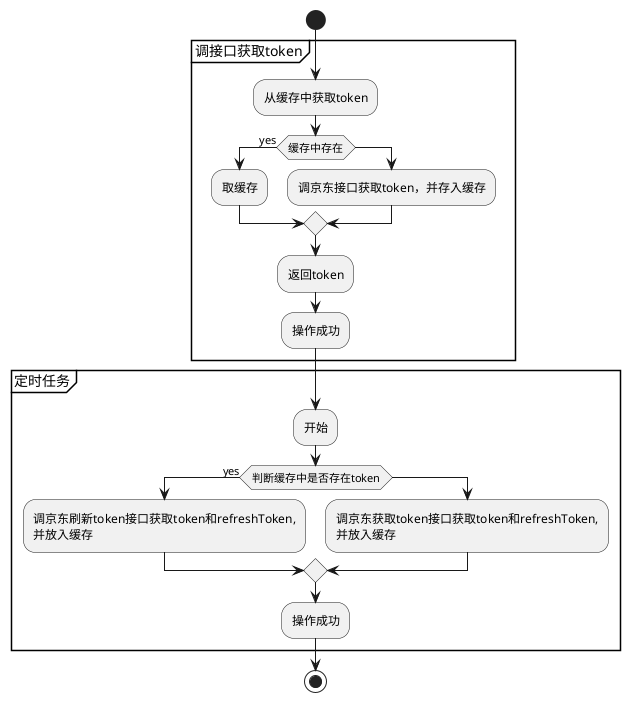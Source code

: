 @startuml
start
partition 调接口获取token {
        :从缓存中获取token;
        if(缓存中存在) then (yes)
         :取缓存;
        else
         :调京东接口获取token，并存入缓存;
        endif;
        :返回token;
        :操作成功;
}
partition 定时任务 {
        :开始;
        if(判断缓存中是否存在token) then (yes)
         :调京东刷新token接口获取token和refreshToken,\n并放入缓存;
        else
         :调京东获取token接口获取token和refreshToken,\n并放入缓存;
        endif;
        :操作成功;
}
stop
@enduml